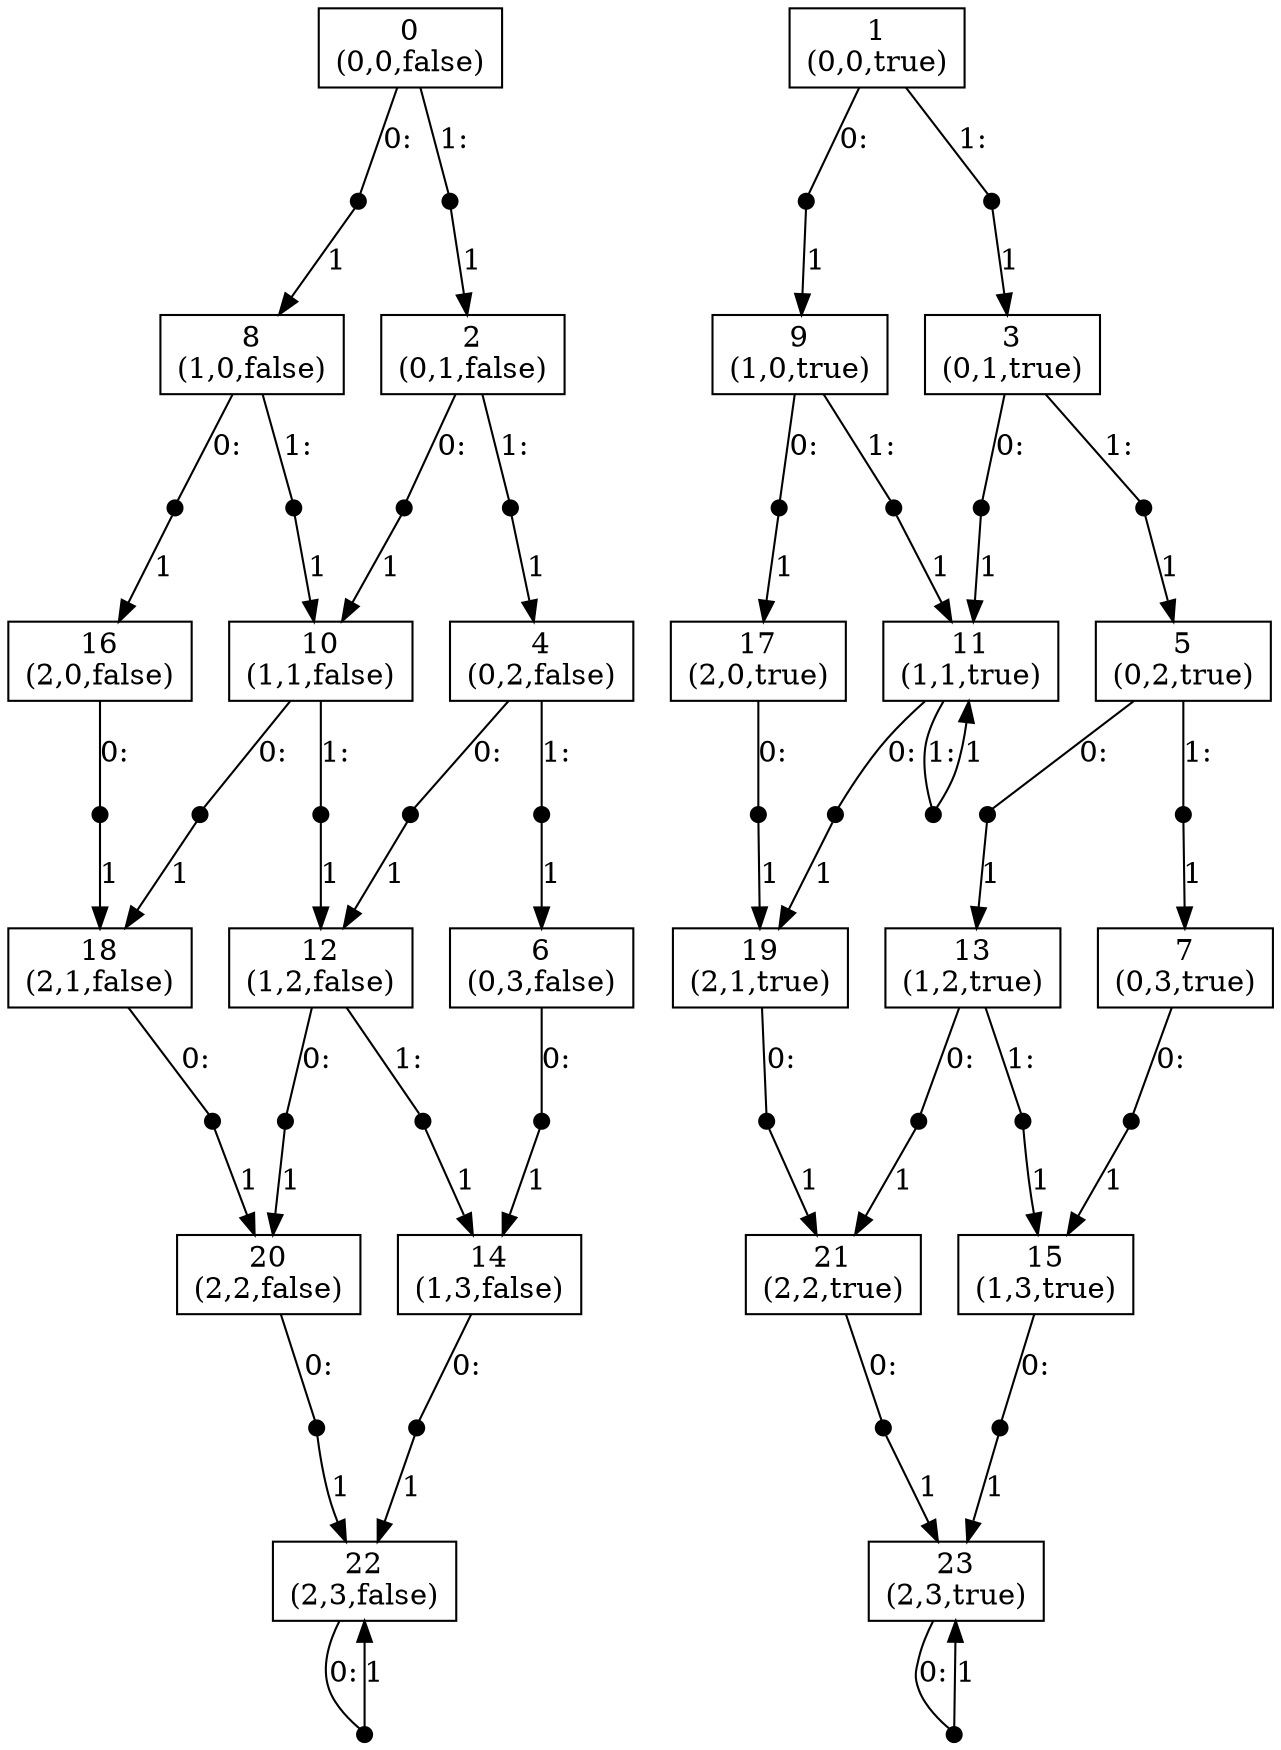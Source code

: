 digraph S {
node [shape=box];
0 -> n0_0 [ arrowhead=none,label="0:" ];
n0_0 [ shape=point,width=0.1,height=0.1,label="" ];
n0_0 -> 8 [ label="1" ];
0 -> n0_1 [ arrowhead=none,label="1:" ];
n0_1 [ shape=point,width=0.1,height=0.1,label="" ];
n0_1 -> 2 [ label="1" ];
1 -> n1_0 [ arrowhead=none,label="0:" ];
n1_0 [ shape=point,width=0.1,height=0.1,label="" ];
n1_0 -> 9 [ label="1" ];
1 -> n1_1 [ arrowhead=none,label="1:" ];
n1_1 [ shape=point,width=0.1,height=0.1,label="" ];
n1_1 -> 3 [ label="1" ];
2 -> n2_0 [ arrowhead=none,label="0:" ];
n2_0 [ shape=point,width=0.1,height=0.1,label="" ];
n2_0 -> 10 [ label="1" ];
2 -> n2_1 [ arrowhead=none,label="1:" ];
n2_1 [ shape=point,width=0.1,height=0.1,label="" ];
n2_1 -> 4 [ label="1" ];
3 -> n3_0 [ arrowhead=none,label="0:" ];
n3_0 [ shape=point,width=0.1,height=0.1,label="" ];
n3_0 -> 11 [ label="1" ];
3 -> n3_1 [ arrowhead=none,label="1:" ];
n3_1 [ shape=point,width=0.1,height=0.1,label="" ];
n3_1 -> 5 [ label="1" ];
4 -> n4_0 [ arrowhead=none,label="0:" ];
n4_0 [ shape=point,width=0.1,height=0.1,label="" ];
n4_0 -> 12 [ label="1" ];
4 -> n4_1 [ arrowhead=none,label="1:" ];
n4_1 [ shape=point,width=0.1,height=0.1,label="" ];
n4_1 -> 6 [ label="1" ];
5 -> n5_0 [ arrowhead=none,label="0:" ];
n5_0 [ shape=point,width=0.1,height=0.1,label="" ];
n5_0 -> 13 [ label="1" ];
5 -> n5_1 [ arrowhead=none,label="1:" ];
n5_1 [ shape=point,width=0.1,height=0.1,label="" ];
n5_1 -> 7 [ label="1" ];
6 -> n6_0 [ arrowhead=none,label="0:" ];
n6_0 [ shape=point,width=0.1,height=0.1,label="" ];
n6_0 -> 14 [ label="1" ];
7 -> n7_0 [ arrowhead=none,label="0:" ];
n7_0 [ shape=point,width=0.1,height=0.1,label="" ];
n7_0 -> 15 [ label="1" ];
8 -> n8_0 [ arrowhead=none,label="0:" ];
n8_0 [ shape=point,width=0.1,height=0.1,label="" ];
n8_0 -> 16 [ label="1" ];
8 -> n8_1 [ arrowhead=none,label="1:" ];
n8_1 [ shape=point,width=0.1,height=0.1,label="" ];
n8_1 -> 10 [ label="1" ];
9 -> n9_0 [ arrowhead=none,label="0:" ];
n9_0 [ shape=point,width=0.1,height=0.1,label="" ];
n9_0 -> 17 [ label="1" ];
9 -> n9_1 [ arrowhead=none,label="1:" ];
n9_1 [ shape=point,width=0.1,height=0.1,label="" ];
n9_1 -> 11 [ label="1" ];
10 -> n10_0 [ arrowhead=none,label="0:" ];
n10_0 [ shape=point,width=0.1,height=0.1,label="" ];
n10_0 -> 18 [ label="1" ];
10 -> n10_1 [ arrowhead=none,label="1:" ];
n10_1 [ shape=point,width=0.1,height=0.1,label="" ];
n10_1 -> 12 [ label="1" ];
11 -> n11_0 [ arrowhead=none,label="0:" ];
n11_0 [ shape=point,width=0.1,height=0.1,label="" ];
n11_0 -> 19 [ label="1" ];
11 -> n11_1 [ arrowhead=none,label="1:" ];
n11_1 [ shape=point,width=0.1,height=0.1,label="" ];
n11_1 -> 11 [ label="1" ];
12 -> n12_0 [ arrowhead=none,label="0:" ];
n12_0 [ shape=point,width=0.1,height=0.1,label="" ];
n12_0 -> 20 [ label="1" ];
12 -> n12_1 [ arrowhead=none,label="1:" ];
n12_1 [ shape=point,width=0.1,height=0.1,label="" ];
n12_1 -> 14 [ label="1" ];
13 -> n13_0 [ arrowhead=none,label="0:" ];
n13_0 [ shape=point,width=0.1,height=0.1,label="" ];
n13_0 -> 21 [ label="1" ];
13 -> n13_1 [ arrowhead=none,label="1:" ];
n13_1 [ shape=point,width=0.1,height=0.1,label="" ];
n13_1 -> 15 [ label="1" ];
14 -> n14_0 [ arrowhead=none,label="0:" ];
n14_0 [ shape=point,width=0.1,height=0.1,label="" ];
n14_0 -> 22 [ label="1" ];
15 -> n15_0 [ arrowhead=none,label="0:" ];
n15_0 [ shape=point,width=0.1,height=0.1,label="" ];
n15_0 -> 23 [ label="1" ];
16 -> n16_0 [ arrowhead=none,label="0:" ];
n16_0 [ shape=point,width=0.1,height=0.1,label="" ];
n16_0 -> 18 [ label="1" ];
17 -> n17_0 [ arrowhead=none,label="0:" ];
n17_0 [ shape=point,width=0.1,height=0.1,label="" ];
n17_0 -> 19 [ label="1" ];
18 -> n18_0 [ arrowhead=none,label="0:" ];
n18_0 [ shape=point,width=0.1,height=0.1,label="" ];
n18_0 -> 20 [ label="1" ];
19 -> n19_0 [ arrowhead=none,label="0:" ];
n19_0 [ shape=point,width=0.1,height=0.1,label="" ];
n19_0 -> 21 [ label="1" ];
20 -> n20_0 [ arrowhead=none,label="0:" ];
n20_0 [ shape=point,width=0.1,height=0.1,label="" ];
n20_0 -> 22 [ label="1" ];
21 -> n21_0 [ arrowhead=none,label="0:" ];
n21_0 [ shape=point,width=0.1,height=0.1,label="" ];
n21_0 -> 23 [ label="1" ];
22 -> n22_0 [ arrowhead=none,label="0:" ];
n22_0 [ shape=point,width=0.1,height=0.1,label="" ];
n22_0 -> 22 [ label="1" ];
23 -> n23_0 [ arrowhead=none,label="0:" ];
n23_0 [ shape=point,width=0.1,height=0.1,label="" ];
n23_0 -> 23 [ label="1" ];
0 [label="0\n(0,0,false)"];
1 [label="1\n(0,0,true)"];
2 [label="2\n(0,1,false)"];
3 [label="3\n(0,1,true)"];
4 [label="4\n(0,2,false)"];
5 [label="5\n(0,2,true)"];
6 [label="6\n(0,3,false)"];
7 [label="7\n(0,3,true)"];
8 [label="8\n(1,0,false)"];
9 [label="9\n(1,0,true)"];
10 [label="10\n(1,1,false)"];
11 [label="11\n(1,1,true)"];
12 [label="12\n(1,2,false)"];
13 [label="13\n(1,2,true)"];
14 [label="14\n(1,3,false)"];
15 [label="15\n(1,3,true)"];
16 [label="16\n(2,0,false)"];
17 [label="17\n(2,0,true)"];
18 [label="18\n(2,1,false)"];
19 [label="19\n(2,1,true)"];
20 [label="20\n(2,2,false)"];
21 [label="21\n(2,2,true)"];
22 [label="22\n(2,3,false)"];
23 [label="23\n(2,3,true)"];
}
